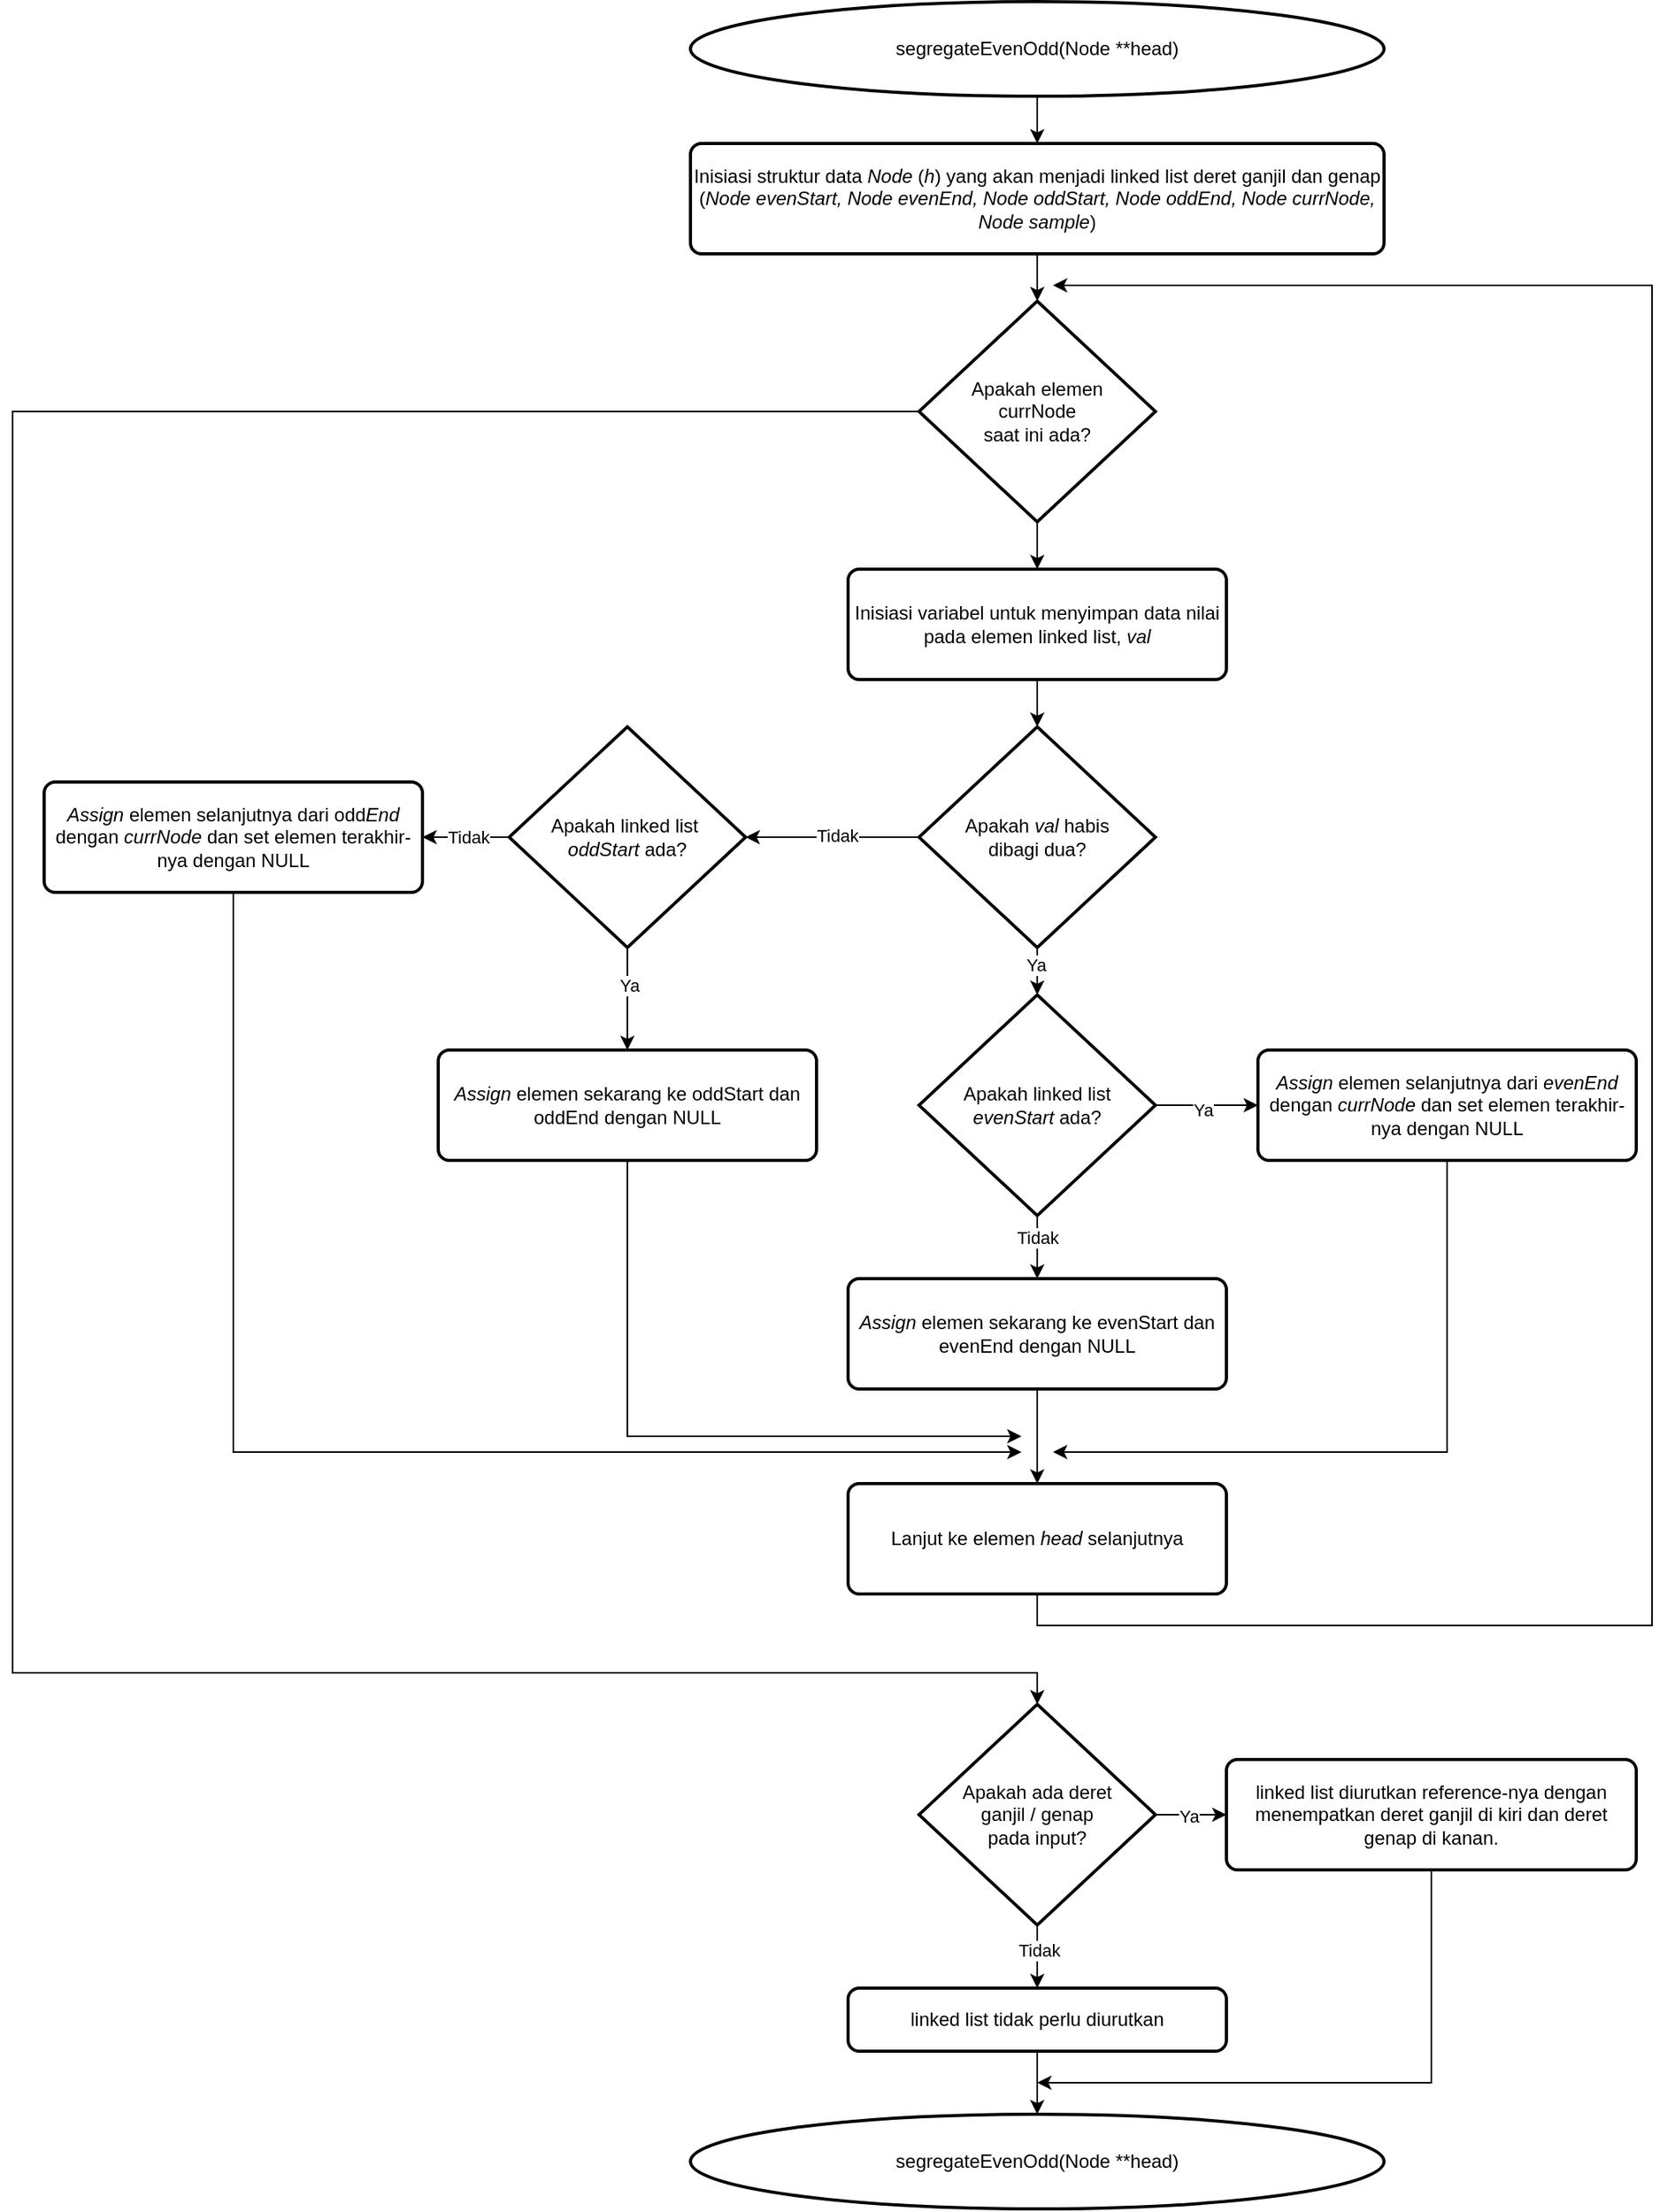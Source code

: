 <mxfile version="23.1.5" type="device">
  <diagram name="Page-1" id="pIJavBY0yzTweW4xneVl">
    <mxGraphModel dx="800" dy="520" grid="1" gridSize="10" guides="1" tooltips="1" connect="1" arrows="1" fold="1" page="1" pageScale="1" pageWidth="850" pageHeight="1100" math="0" shadow="0">
      <root>
        <mxCell id="0" />
        <mxCell id="1" parent="0" />
        <mxCell id="wFyywLmr7H8EhiPH5AbJ-6" style="edgeStyle=orthogonalEdgeStyle;rounded=0;orthogonalLoop=1;jettySize=auto;html=1;exitX=0.5;exitY=1;exitDx=0;exitDy=0;exitPerimeter=0;entryX=0.5;entryY=0;entryDx=0;entryDy=0;" parent="1" source="OPyiYPc7WztZuMLcyMCc-2" target="wFyywLmr7H8EhiPH5AbJ-5" edge="1">
          <mxGeometry relative="1" as="geometry" />
        </mxCell>
        <mxCell id="OPyiYPc7WztZuMLcyMCc-2" value="segregateEvenOdd(Node **head)" style="strokeWidth=2;html=1;shape=mxgraph.flowchart.start_1;whiteSpace=wrap;" parent="1" vertex="1">
          <mxGeometry x="1060" y="20" width="440" height="60" as="geometry" />
        </mxCell>
        <mxCell id="wFyywLmr7H8EhiPH5AbJ-5" value="Inisiasi struktur data &lt;i&gt;Node&lt;/i&gt;&amp;nbsp;(&lt;i&gt;h&lt;/i&gt;) yang akan menjadi linked list deret ganjil dan genap&lt;br&gt;(&lt;i&gt;Node evenStart, Node evenEnd, Node oddStart, Node oddEnd, Node currNode, Node sample&lt;/i&gt;)" style="rounded=1;whiteSpace=wrap;html=1;absoluteArcSize=1;arcSize=14;strokeWidth=2;" parent="1" vertex="1">
          <mxGeometry x="1060" y="110" width="440" height="70" as="geometry" />
        </mxCell>
        <mxCell id="MWNifAB3Hge_KzymMf0M-1" value="Inisiasi variabel untuk menyimpan data nilai pada elemen linked list, &lt;i&gt;val&lt;/i&gt;" style="rounded=1;whiteSpace=wrap;html=1;absoluteArcSize=1;arcSize=14;strokeWidth=2;" vertex="1" parent="1">
          <mxGeometry x="1160" y="380" width="240" height="70" as="geometry" />
        </mxCell>
        <mxCell id="MWNifAB3Hge_KzymMf0M-4" style="edgeStyle=orthogonalEdgeStyle;rounded=0;orthogonalLoop=1;jettySize=auto;html=1;exitX=0.5;exitY=1;exitDx=0;exitDy=0;exitPerimeter=0;entryX=0.5;entryY=0;entryDx=0;entryDy=0;" edge="1" parent="1" source="MWNifAB3Hge_KzymMf0M-2" target="MWNifAB3Hge_KzymMf0M-1">
          <mxGeometry relative="1" as="geometry" />
        </mxCell>
        <mxCell id="MWNifAB3Hge_KzymMf0M-2" value="Apakah elemen &lt;br&gt;currNode &lt;br&gt;saat ini ada?" style="strokeWidth=2;html=1;shape=mxgraph.flowchart.decision;whiteSpace=wrap;" vertex="1" parent="1">
          <mxGeometry x="1205" y="210" width="150" height="140" as="geometry" />
        </mxCell>
        <mxCell id="MWNifAB3Hge_KzymMf0M-3" style="edgeStyle=orthogonalEdgeStyle;rounded=0;orthogonalLoop=1;jettySize=auto;html=1;exitX=0.5;exitY=1;exitDx=0;exitDy=0;entryX=0.5;entryY=0;entryDx=0;entryDy=0;entryPerimeter=0;" edge="1" parent="1" source="wFyywLmr7H8EhiPH5AbJ-5" target="MWNifAB3Hge_KzymMf0M-2">
          <mxGeometry relative="1" as="geometry" />
        </mxCell>
        <mxCell id="MWNifAB3Hge_KzymMf0M-5" value="Apakah &lt;i&gt;val&lt;/i&gt;&amp;nbsp;habis &lt;br&gt;dibagi dua?" style="strokeWidth=2;html=1;shape=mxgraph.flowchart.decision;whiteSpace=wrap;" vertex="1" parent="1">
          <mxGeometry x="1205" y="480" width="150" height="140" as="geometry" />
        </mxCell>
        <mxCell id="MWNifAB3Hge_KzymMf0M-6" style="edgeStyle=orthogonalEdgeStyle;rounded=0;orthogonalLoop=1;jettySize=auto;html=1;exitX=0.5;exitY=1;exitDx=0;exitDy=0;entryX=0.5;entryY=0;entryDx=0;entryDy=0;entryPerimeter=0;" edge="1" parent="1" source="MWNifAB3Hge_KzymMf0M-1" target="MWNifAB3Hge_KzymMf0M-5">
          <mxGeometry relative="1" as="geometry" />
        </mxCell>
        <mxCell id="MWNifAB3Hge_KzymMf0M-13" style="edgeStyle=orthogonalEdgeStyle;rounded=0;orthogonalLoop=1;jettySize=auto;html=1;exitX=0.5;exitY=1;exitDx=0;exitDy=0;exitPerimeter=0;entryX=0.5;entryY=0;entryDx=0;entryDy=0;" edge="1" parent="1" source="MWNifAB3Hge_KzymMf0M-9" target="MWNifAB3Hge_KzymMf0M-12">
          <mxGeometry relative="1" as="geometry" />
        </mxCell>
        <mxCell id="MWNifAB3Hge_KzymMf0M-14" value="Tidak" style="edgeLabel;html=1;align=center;verticalAlign=middle;resizable=0;points=[];" vertex="1" connectable="0" parent="MWNifAB3Hge_KzymMf0M-13">
          <mxGeometry x="-0.307" relative="1" as="geometry">
            <mxPoint as="offset" />
          </mxGeometry>
        </mxCell>
        <mxCell id="MWNifAB3Hge_KzymMf0M-16" style="edgeStyle=orthogonalEdgeStyle;rounded=0;orthogonalLoop=1;jettySize=auto;html=1;exitX=1;exitY=0.5;exitDx=0;exitDy=0;exitPerimeter=0;entryX=0;entryY=0.5;entryDx=0;entryDy=0;" edge="1" parent="1" source="MWNifAB3Hge_KzymMf0M-9" target="MWNifAB3Hge_KzymMf0M-15">
          <mxGeometry relative="1" as="geometry" />
        </mxCell>
        <mxCell id="MWNifAB3Hge_KzymMf0M-17" value="Ya" style="edgeLabel;html=1;align=center;verticalAlign=middle;resizable=0;points=[];" vertex="1" connectable="0" parent="MWNifAB3Hge_KzymMf0M-16">
          <mxGeometry x="-0.077" y="-3" relative="1" as="geometry">
            <mxPoint as="offset" />
          </mxGeometry>
        </mxCell>
        <mxCell id="MWNifAB3Hge_KzymMf0M-9" value="Apakah linked list&lt;i&gt; evenStart &lt;/i&gt;ada?" style="strokeWidth=2;html=1;shape=mxgraph.flowchart.decision;whiteSpace=wrap;" vertex="1" parent="1">
          <mxGeometry x="1205" y="650" width="150" height="140" as="geometry" />
        </mxCell>
        <mxCell id="MWNifAB3Hge_KzymMf0M-10" style="edgeStyle=orthogonalEdgeStyle;rounded=0;orthogonalLoop=1;jettySize=auto;html=1;exitX=0.5;exitY=1;exitDx=0;exitDy=0;exitPerimeter=0;entryX=0.5;entryY=0;entryDx=0;entryDy=0;entryPerimeter=0;" edge="1" parent="1">
          <mxGeometry relative="1" as="geometry">
            <mxPoint x="1280" y="620" as="sourcePoint" />
            <mxPoint x="1280" y="650" as="targetPoint" />
          </mxGeometry>
        </mxCell>
        <mxCell id="MWNifAB3Hge_KzymMf0M-11" value="Ya" style="edgeLabel;html=1;align=center;verticalAlign=middle;resizable=0;points=[];" vertex="1" connectable="0" parent="MWNifAB3Hge_KzymMf0M-10">
          <mxGeometry x="-0.22" y="-3" relative="1" as="geometry">
            <mxPoint x="2" y="-1" as="offset" />
          </mxGeometry>
        </mxCell>
        <mxCell id="MWNifAB3Hge_KzymMf0M-19" style="edgeStyle=orthogonalEdgeStyle;rounded=0;orthogonalLoop=1;jettySize=auto;html=1;exitX=0.5;exitY=1;exitDx=0;exitDy=0;entryX=0.5;entryY=0;entryDx=0;entryDy=0;" edge="1" parent="1" source="MWNifAB3Hge_KzymMf0M-12" target="MWNifAB3Hge_KzymMf0M-18">
          <mxGeometry relative="1" as="geometry" />
        </mxCell>
        <mxCell id="MWNifAB3Hge_KzymMf0M-12" value="&lt;i&gt;Assign &lt;/i&gt;elemen sekarang ke evenStart dan evenEnd dengan NULL" style="rounded=1;whiteSpace=wrap;html=1;absoluteArcSize=1;arcSize=14;strokeWidth=2;" vertex="1" parent="1">
          <mxGeometry x="1160" y="830" width="240" height="70" as="geometry" />
        </mxCell>
        <mxCell id="MWNifAB3Hge_KzymMf0M-20" style="edgeStyle=orthogonalEdgeStyle;rounded=0;orthogonalLoop=1;jettySize=auto;html=1;exitX=0.5;exitY=1;exitDx=0;exitDy=0;" edge="1" parent="1" source="MWNifAB3Hge_KzymMf0M-15">
          <mxGeometry relative="1" as="geometry">
            <mxPoint x="1290" y="940" as="targetPoint" />
            <Array as="points">
              <mxPoint x="1540" y="940" />
            </Array>
          </mxGeometry>
        </mxCell>
        <mxCell id="MWNifAB3Hge_KzymMf0M-15" value="&lt;i&gt;Assign &lt;/i&gt;elemen selanjutnya dari &lt;i&gt;evenEnd &lt;/i&gt;dengan &lt;i&gt;currNode &lt;/i&gt;dan set elemen terakhir-nya dengan NULL" style="rounded=1;whiteSpace=wrap;html=1;absoluteArcSize=1;arcSize=14;strokeWidth=2;" vertex="1" parent="1">
          <mxGeometry x="1420" y="685" width="240" height="70" as="geometry" />
        </mxCell>
        <mxCell id="MWNifAB3Hge_KzymMf0M-33" style="edgeStyle=orthogonalEdgeStyle;rounded=0;orthogonalLoop=1;jettySize=auto;html=1;exitX=0.5;exitY=1;exitDx=0;exitDy=0;" edge="1" parent="1" source="MWNifAB3Hge_KzymMf0M-18">
          <mxGeometry relative="1" as="geometry">
            <mxPoint x="1290" y="200" as="targetPoint" />
            <Array as="points">
              <mxPoint x="1280" y="1050" />
              <mxPoint x="1670" y="1050" />
              <mxPoint x="1670" y="200" />
              <mxPoint x="1300" y="200" />
            </Array>
          </mxGeometry>
        </mxCell>
        <mxCell id="MWNifAB3Hge_KzymMf0M-18" value="Lanjut ke elemen &lt;i&gt;head&lt;/i&gt;&amp;nbsp;selanjutnya" style="rounded=1;whiteSpace=wrap;html=1;absoluteArcSize=1;arcSize=14;strokeWidth=2;" vertex="1" parent="1">
          <mxGeometry x="1160" y="960" width="240" height="70" as="geometry" />
        </mxCell>
        <mxCell id="MWNifAB3Hge_KzymMf0M-32" style="edgeStyle=orthogonalEdgeStyle;rounded=0;orthogonalLoop=1;jettySize=auto;html=1;exitX=0.5;exitY=1;exitDx=0;exitDy=0;" edge="1" parent="1" source="MWNifAB3Hge_KzymMf0M-21">
          <mxGeometry relative="1" as="geometry">
            <mxPoint x="1270.0" y="930" as="targetPoint" />
            <Array as="points">
              <mxPoint x="1020" y="930" />
            </Array>
          </mxGeometry>
        </mxCell>
        <mxCell id="MWNifAB3Hge_KzymMf0M-21" value="&lt;i&gt;Assign &lt;/i&gt;elemen sekarang ke oddStart dan oddEnd dengan NULL" style="rounded=1;whiteSpace=wrap;html=1;absoluteArcSize=1;arcSize=14;strokeWidth=2;" vertex="1" parent="1">
          <mxGeometry x="900" y="685" width="240" height="70" as="geometry" />
        </mxCell>
        <mxCell id="MWNifAB3Hge_KzymMf0M-23" style="edgeStyle=orthogonalEdgeStyle;rounded=0;orthogonalLoop=1;jettySize=auto;html=1;exitX=0.5;exitY=1;exitDx=0;exitDy=0;exitPerimeter=0;entryX=0.5;entryY=0;entryDx=0;entryDy=0;" edge="1" parent="1" source="MWNifAB3Hge_KzymMf0M-22" target="MWNifAB3Hge_KzymMf0M-21">
          <mxGeometry relative="1" as="geometry" />
        </mxCell>
        <mxCell id="MWNifAB3Hge_KzymMf0M-26" value="Ya" style="edgeLabel;html=1;align=center;verticalAlign=middle;resizable=0;points=[];" vertex="1" connectable="0" parent="MWNifAB3Hge_KzymMf0M-23">
          <mxGeometry x="-0.266" y="1" relative="1" as="geometry">
            <mxPoint as="offset" />
          </mxGeometry>
        </mxCell>
        <mxCell id="MWNifAB3Hge_KzymMf0M-28" style="edgeStyle=orthogonalEdgeStyle;rounded=0;orthogonalLoop=1;jettySize=auto;html=1;exitX=0;exitY=0.5;exitDx=0;exitDy=0;exitPerimeter=0;entryX=1;entryY=0.5;entryDx=0;entryDy=0;" edge="1" parent="1" source="MWNifAB3Hge_KzymMf0M-22" target="MWNifAB3Hge_KzymMf0M-27">
          <mxGeometry relative="1" as="geometry" />
        </mxCell>
        <mxCell id="MWNifAB3Hge_KzymMf0M-29" value="Tidak" style="edgeLabel;html=1;align=center;verticalAlign=middle;resizable=0;points=[];" vertex="1" connectable="0" parent="MWNifAB3Hge_KzymMf0M-28">
          <mxGeometry x="-0.036" relative="1" as="geometry">
            <mxPoint as="offset" />
          </mxGeometry>
        </mxCell>
        <mxCell id="MWNifAB3Hge_KzymMf0M-22" value="Apakah linked list&lt;i&gt;&amp;nbsp;&lt;br&gt;oddStart &lt;/i&gt;ada?" style="strokeWidth=2;html=1;shape=mxgraph.flowchart.decision;whiteSpace=wrap;" vertex="1" parent="1">
          <mxGeometry x="945" y="480" width="150" height="140" as="geometry" />
        </mxCell>
        <mxCell id="MWNifAB3Hge_KzymMf0M-24" style="edgeStyle=orthogonalEdgeStyle;rounded=0;orthogonalLoop=1;jettySize=auto;html=1;exitX=0;exitY=0.5;exitDx=0;exitDy=0;exitPerimeter=0;entryX=1;entryY=0.5;entryDx=0;entryDy=0;entryPerimeter=0;" edge="1" parent="1" source="MWNifAB3Hge_KzymMf0M-5" target="MWNifAB3Hge_KzymMf0M-22">
          <mxGeometry relative="1" as="geometry" />
        </mxCell>
        <mxCell id="MWNifAB3Hge_KzymMf0M-25" value="Tidak" style="edgeLabel;html=1;align=center;verticalAlign=middle;resizable=0;points=[];" vertex="1" connectable="0" parent="MWNifAB3Hge_KzymMf0M-24">
          <mxGeometry x="-0.051" y="-1" relative="1" as="geometry">
            <mxPoint as="offset" />
          </mxGeometry>
        </mxCell>
        <mxCell id="MWNifAB3Hge_KzymMf0M-31" style="edgeStyle=orthogonalEdgeStyle;rounded=0;orthogonalLoop=1;jettySize=auto;html=1;exitX=0.5;exitY=1;exitDx=0;exitDy=0;" edge="1" parent="1" source="MWNifAB3Hge_KzymMf0M-27">
          <mxGeometry relative="1" as="geometry">
            <mxPoint x="1270.0" y="940" as="targetPoint" />
            <Array as="points">
              <mxPoint x="770" y="940" />
            </Array>
          </mxGeometry>
        </mxCell>
        <mxCell id="MWNifAB3Hge_KzymMf0M-27" value="&lt;i&gt;Assign &lt;/i&gt;elemen selanjutnya dari odd&lt;i&gt;End &lt;/i&gt;dengan &lt;i&gt;currNode &lt;/i&gt;dan set elemen terakhir-nya dengan NULL" style="rounded=1;whiteSpace=wrap;html=1;absoluteArcSize=1;arcSize=14;strokeWidth=2;" vertex="1" parent="1">
          <mxGeometry x="650" y="515" width="240" height="70" as="geometry" />
        </mxCell>
        <mxCell id="MWNifAB3Hge_KzymMf0M-34" value="linked list tidak perlu diurutkan" style="rounded=1;whiteSpace=wrap;html=1;absoluteArcSize=1;arcSize=14;strokeWidth=2;" vertex="1" parent="1">
          <mxGeometry x="1160" y="1280" width="240" height="40" as="geometry" />
        </mxCell>
        <mxCell id="MWNifAB3Hge_KzymMf0M-37" style="edgeStyle=orthogonalEdgeStyle;rounded=0;orthogonalLoop=1;jettySize=auto;html=1;exitX=0.5;exitY=1;exitDx=0;exitDy=0;exitPerimeter=0;entryX=0.5;entryY=0;entryDx=0;entryDy=0;" edge="1" parent="1" source="MWNifAB3Hge_KzymMf0M-35" target="MWNifAB3Hge_KzymMf0M-34">
          <mxGeometry relative="1" as="geometry" />
        </mxCell>
        <mxCell id="MWNifAB3Hge_KzymMf0M-46" value="Tidak" style="edgeLabel;html=1;align=center;verticalAlign=middle;resizable=0;points=[];" vertex="1" connectable="0" parent="MWNifAB3Hge_KzymMf0M-37">
          <mxGeometry x="-0.189" y="1" relative="1" as="geometry">
            <mxPoint as="offset" />
          </mxGeometry>
        </mxCell>
        <mxCell id="MWNifAB3Hge_KzymMf0M-41" style="edgeStyle=orthogonalEdgeStyle;rounded=0;orthogonalLoop=1;jettySize=auto;html=1;exitX=1;exitY=0.5;exitDx=0;exitDy=0;exitPerimeter=0;entryX=0;entryY=0.5;entryDx=0;entryDy=0;" edge="1" parent="1" source="MWNifAB3Hge_KzymMf0M-35" target="MWNifAB3Hge_KzymMf0M-40">
          <mxGeometry relative="1" as="geometry" />
        </mxCell>
        <mxCell id="MWNifAB3Hge_KzymMf0M-47" value="Ya" style="edgeLabel;html=1;align=center;verticalAlign=middle;resizable=0;points=[];" vertex="1" connectable="0" parent="MWNifAB3Hge_KzymMf0M-41">
          <mxGeometry x="-0.096" y="-1" relative="1" as="geometry">
            <mxPoint as="offset" />
          </mxGeometry>
        </mxCell>
        <mxCell id="MWNifAB3Hge_KzymMf0M-35" value="Apakah ada deret &lt;br&gt;ganjil / genap &lt;br&gt;pada input?" style="strokeWidth=2;html=1;shape=mxgraph.flowchart.decision;whiteSpace=wrap;" vertex="1" parent="1">
          <mxGeometry x="1205" y="1100" width="150" height="140" as="geometry" />
        </mxCell>
        <mxCell id="MWNifAB3Hge_KzymMf0M-36" style="edgeStyle=orthogonalEdgeStyle;rounded=0;orthogonalLoop=1;jettySize=auto;html=1;exitX=0;exitY=0.5;exitDx=0;exitDy=0;exitPerimeter=0;entryX=0.5;entryY=0;entryDx=0;entryDy=0;entryPerimeter=0;" edge="1" parent="1" source="MWNifAB3Hge_KzymMf0M-2" target="MWNifAB3Hge_KzymMf0M-35">
          <mxGeometry relative="1" as="geometry">
            <Array as="points">
              <mxPoint x="630" y="280" />
              <mxPoint x="630" y="1080" />
              <mxPoint x="1280" y="1080" />
            </Array>
          </mxGeometry>
        </mxCell>
        <mxCell id="MWNifAB3Hge_KzymMf0M-44" style="edgeStyle=orthogonalEdgeStyle;rounded=0;orthogonalLoop=1;jettySize=auto;html=1;exitX=0.5;exitY=1;exitDx=0;exitDy=0;" edge="1" parent="1" source="MWNifAB3Hge_KzymMf0M-40">
          <mxGeometry relative="1" as="geometry">
            <mxPoint x="1280" y="1340" as="targetPoint" />
            <Array as="points">
              <mxPoint x="1530" y="1340" />
            </Array>
          </mxGeometry>
        </mxCell>
        <mxCell id="MWNifAB3Hge_KzymMf0M-40" value="linked list diurutkan reference-nya dengan menempatkan deret ganjil di kiri dan deret genap di kanan." style="rounded=1;whiteSpace=wrap;html=1;absoluteArcSize=1;arcSize=14;strokeWidth=2;" vertex="1" parent="1">
          <mxGeometry x="1400" y="1135" width="260" height="70" as="geometry" />
        </mxCell>
        <mxCell id="MWNifAB3Hge_KzymMf0M-42" value="segregateEvenOdd(Node **head)" style="strokeWidth=2;html=1;shape=mxgraph.flowchart.start_1;whiteSpace=wrap;" vertex="1" parent="1">
          <mxGeometry x="1060" y="1360" width="440" height="60" as="geometry" />
        </mxCell>
        <mxCell id="MWNifAB3Hge_KzymMf0M-43" style="edgeStyle=orthogonalEdgeStyle;rounded=0;orthogonalLoop=1;jettySize=auto;html=1;exitX=0.5;exitY=1;exitDx=0;exitDy=0;entryX=0.5;entryY=0;entryDx=0;entryDy=0;entryPerimeter=0;" edge="1" parent="1" source="MWNifAB3Hge_KzymMf0M-34" target="MWNifAB3Hge_KzymMf0M-42">
          <mxGeometry relative="1" as="geometry" />
        </mxCell>
      </root>
    </mxGraphModel>
  </diagram>
</mxfile>
